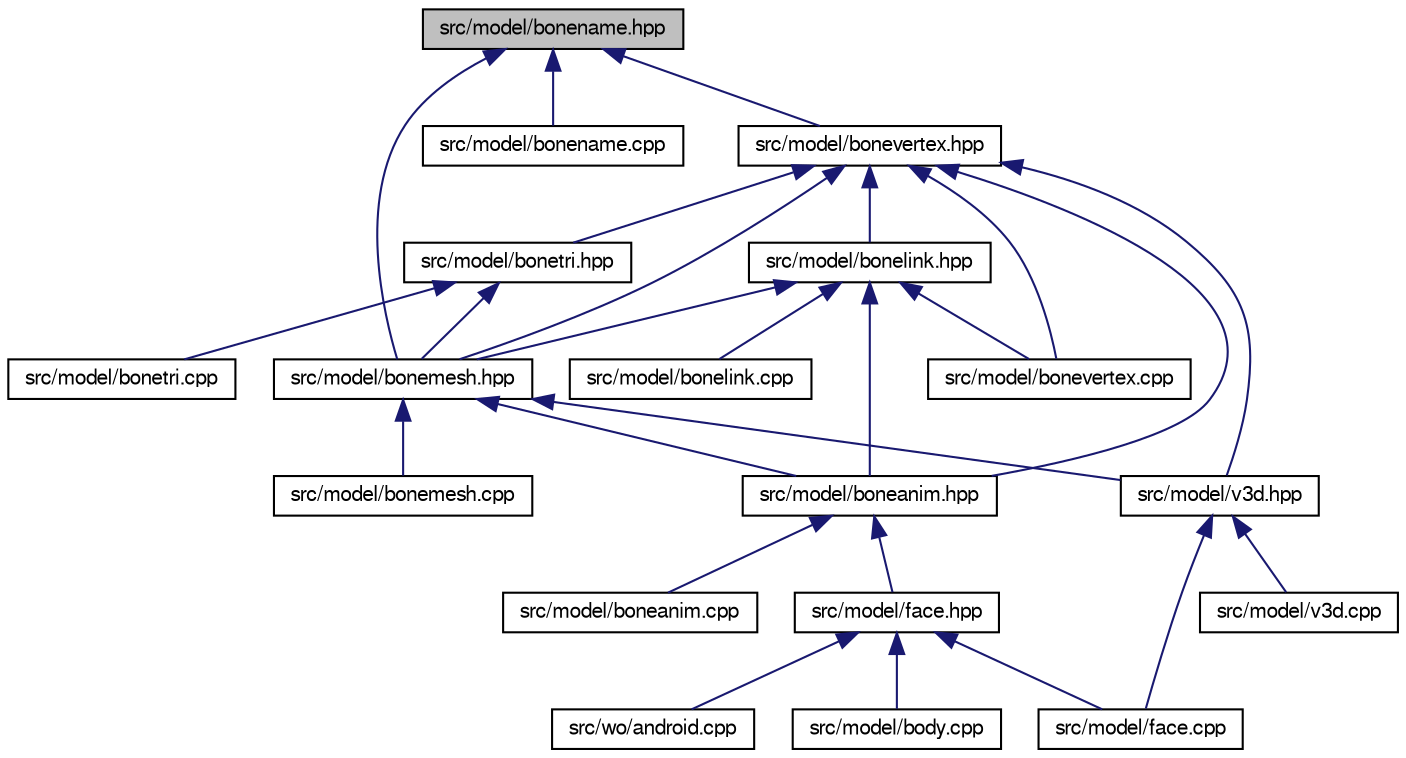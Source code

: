 digraph "src/model/bonename.hpp"
{
 // LATEX_PDF_SIZE
  bgcolor="transparent";
  edge [fontname="FreeSans",fontsize="10",labelfontname="FreeSans",labelfontsize="10"];
  node [fontname="FreeSans",fontsize="10",shape=record];
  Node1 [label="src/model/bonename.hpp",height=0.2,width=0.4,color="black", fillcolor="grey75", style="filled", fontcolor="black",tooltip=" "];
  Node1 -> Node2 [dir="back",color="midnightblue",fontsize="10",style="solid",fontname="FreeSans"];
  Node2 [label="src/model/bonemesh.hpp",height=0.2,width=0.4,color="black",URL="$a01133.html",tooltip=" "];
  Node2 -> Node3 [dir="back",color="midnightblue",fontsize="10",style="solid",fontname="FreeSans"];
  Node3 [label="src/model/boneanim.hpp",height=0.2,width=0.4,color="black",URL="$a01118.html",tooltip=" "];
  Node3 -> Node4 [dir="back",color="midnightblue",fontsize="10",style="solid",fontname="FreeSans"];
  Node4 [label="src/model/boneanim.cpp",height=0.2,width=0.4,color="black",URL="$a01115.html",tooltip=" "];
  Node3 -> Node5 [dir="back",color="midnightblue",fontsize="10",style="solid",fontname="FreeSans"];
  Node5 [label="src/model/face.hpp",height=0.2,width=0.4,color="black",URL="$a01169.html",tooltip=" "];
  Node5 -> Node6 [dir="back",color="midnightblue",fontsize="10",style="solid",fontname="FreeSans"];
  Node6 [label="src/wo/android.cpp",height=0.2,width=0.4,color="black",URL="$a00272.html",tooltip=" "];
  Node5 -> Node7 [dir="back",color="midnightblue",fontsize="10",style="solid",fontname="FreeSans"];
  Node7 [label="src/model/body.cpp",height=0.2,width=0.4,color="black",URL="$a01109.html",tooltip=" "];
  Node5 -> Node8 [dir="back",color="midnightblue",fontsize="10",style="solid",fontname="FreeSans"];
  Node8 [label="src/model/face.cpp",height=0.2,width=0.4,color="black",URL="$a01166.html",tooltip=" "];
  Node2 -> Node9 [dir="back",color="midnightblue",fontsize="10",style="solid",fontname="FreeSans"];
  Node9 [label="src/model/bonemesh.cpp",height=0.2,width=0.4,color="black",URL="$a01130.html",tooltip=" "];
  Node2 -> Node10 [dir="back",color="midnightblue",fontsize="10",style="solid",fontname="FreeSans"];
  Node10 [label="src/model/v3d.hpp",height=0.2,width=0.4,color="black",URL="$a01208.html",tooltip=" "];
  Node10 -> Node8 [dir="back",color="midnightblue",fontsize="10",style="solid",fontname="FreeSans"];
  Node10 -> Node11 [dir="back",color="midnightblue",fontsize="10",style="solid",fontname="FreeSans"];
  Node11 [label="src/model/v3d.cpp",height=0.2,width=0.4,color="black",URL="$a01205.html",tooltip=" "];
  Node1 -> Node12 [dir="back",color="midnightblue",fontsize="10",style="solid",fontname="FreeSans"];
  Node12 [label="src/model/bonename.cpp",height=0.2,width=0.4,color="black",URL="$a01136.html",tooltip=" "];
  Node1 -> Node13 [dir="back",color="midnightblue",fontsize="10",style="solid",fontname="FreeSans"];
  Node13 [label="src/model/bonevertex.hpp",height=0.2,width=0.4,color="black",URL="$a01151.html",tooltip=" "];
  Node13 -> Node3 [dir="back",color="midnightblue",fontsize="10",style="solid",fontname="FreeSans"];
  Node13 -> Node14 [dir="back",color="midnightblue",fontsize="10",style="solid",fontname="FreeSans"];
  Node14 [label="src/model/bonelink.hpp",height=0.2,width=0.4,color="black",URL="$a01124.html",tooltip=" "];
  Node14 -> Node3 [dir="back",color="midnightblue",fontsize="10",style="solid",fontname="FreeSans"];
  Node14 -> Node15 [dir="back",color="midnightblue",fontsize="10",style="solid",fontname="FreeSans"];
  Node15 [label="src/model/bonelink.cpp",height=0.2,width=0.4,color="black",URL="$a01121.html",tooltip=" "];
  Node14 -> Node2 [dir="back",color="midnightblue",fontsize="10",style="solid",fontname="FreeSans"];
  Node14 -> Node16 [dir="back",color="midnightblue",fontsize="10",style="solid",fontname="FreeSans"];
  Node16 [label="src/model/bonevertex.cpp",height=0.2,width=0.4,color="black",URL="$a01148.html",tooltip=" "];
  Node13 -> Node2 [dir="back",color="midnightblue",fontsize="10",style="solid",fontname="FreeSans"];
  Node13 -> Node17 [dir="back",color="midnightblue",fontsize="10",style="solid",fontname="FreeSans"];
  Node17 [label="src/model/bonetri.hpp",height=0.2,width=0.4,color="black",URL="$a01145.html",tooltip=" "];
  Node17 -> Node2 [dir="back",color="midnightblue",fontsize="10",style="solid",fontname="FreeSans"];
  Node17 -> Node18 [dir="back",color="midnightblue",fontsize="10",style="solid",fontname="FreeSans"];
  Node18 [label="src/model/bonetri.cpp",height=0.2,width=0.4,color="black",URL="$a01142.html",tooltip=" "];
  Node13 -> Node16 [dir="back",color="midnightblue",fontsize="10",style="solid",fontname="FreeSans"];
  Node13 -> Node10 [dir="back",color="midnightblue",fontsize="10",style="solid",fontname="FreeSans"];
}

